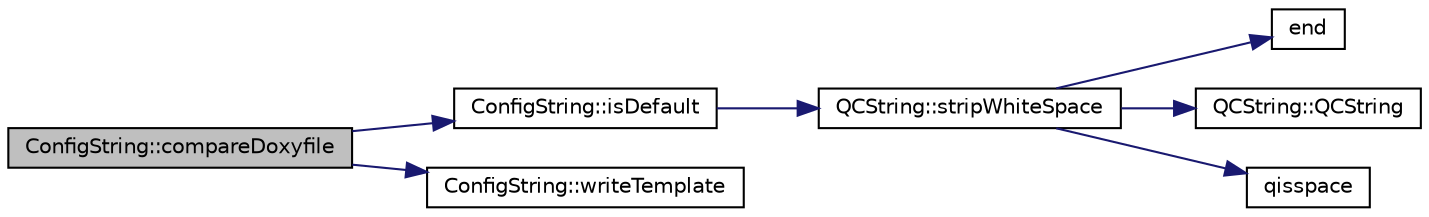 digraph "ConfigString::compareDoxyfile"
{
 // LATEX_PDF_SIZE
  edge [fontname="Helvetica",fontsize="10",labelfontname="Helvetica",labelfontsize="10"];
  node [fontname="Helvetica",fontsize="10",shape=record];
  rankdir="LR";
  Node1 [label="ConfigString::compareDoxyfile",height=0.2,width=0.4,color="black", fillcolor="grey75", style="filled", fontcolor="black",tooltip=" "];
  Node1 -> Node2 [color="midnightblue",fontsize="10",style="solid",fontname="Helvetica"];
  Node2 [label="ConfigString::isDefault",height=0.2,width=0.4,color="black", fillcolor="white", style="filled",URL="$classConfigString.html#abbe6207eae166ead7743528230a7e612",tooltip=" "];
  Node2 -> Node3 [color="midnightblue",fontsize="10",style="solid",fontname="Helvetica"];
  Node3 [label="QCString::stripWhiteSpace",height=0.2,width=0.4,color="black", fillcolor="white", style="filled",URL="$classQCString.html#a66269a694d9e6961bfd145bb4ca72f42",tooltip="returns a copy of this string with leading and trailing whitespace removed"];
  Node3 -> Node4 [color="midnightblue",fontsize="10",style="solid",fontname="Helvetica"];
  Node4 [label="end",height=0.2,width=0.4,color="black", fillcolor="white", style="filled",URL="$dir_8cpp.html#abb4720f72b574f81dc4f7aea0e653a64",tooltip=" "];
  Node3 -> Node5 [color="midnightblue",fontsize="10",style="solid",fontname="Helvetica"];
  Node5 [label="QCString::QCString",height=0.2,width=0.4,color="black", fillcolor="white", style="filled",URL="$classQCString.html#ad691e1087cc03e14e00d1147ae0ecab7",tooltip=" "];
  Node3 -> Node6 [color="midnightblue",fontsize="10",style="solid",fontname="Helvetica"];
  Node6 [label="qisspace",height=0.2,width=0.4,color="black", fillcolor="white", style="filled",URL="$qcstring_8h.html#a77c877f20c7388af72f6a936072b5109",tooltip=" "];
  Node1 -> Node7 [color="midnightblue",fontsize="10",style="solid",fontname="Helvetica"];
  Node7 [label="ConfigString::writeTemplate",height=0.2,width=0.4,color="black", fillcolor="white", style="filled",URL="$classConfigString.html#aed7721dd931b4a3a68a4913a2536a6db",tooltip=" "];
}
